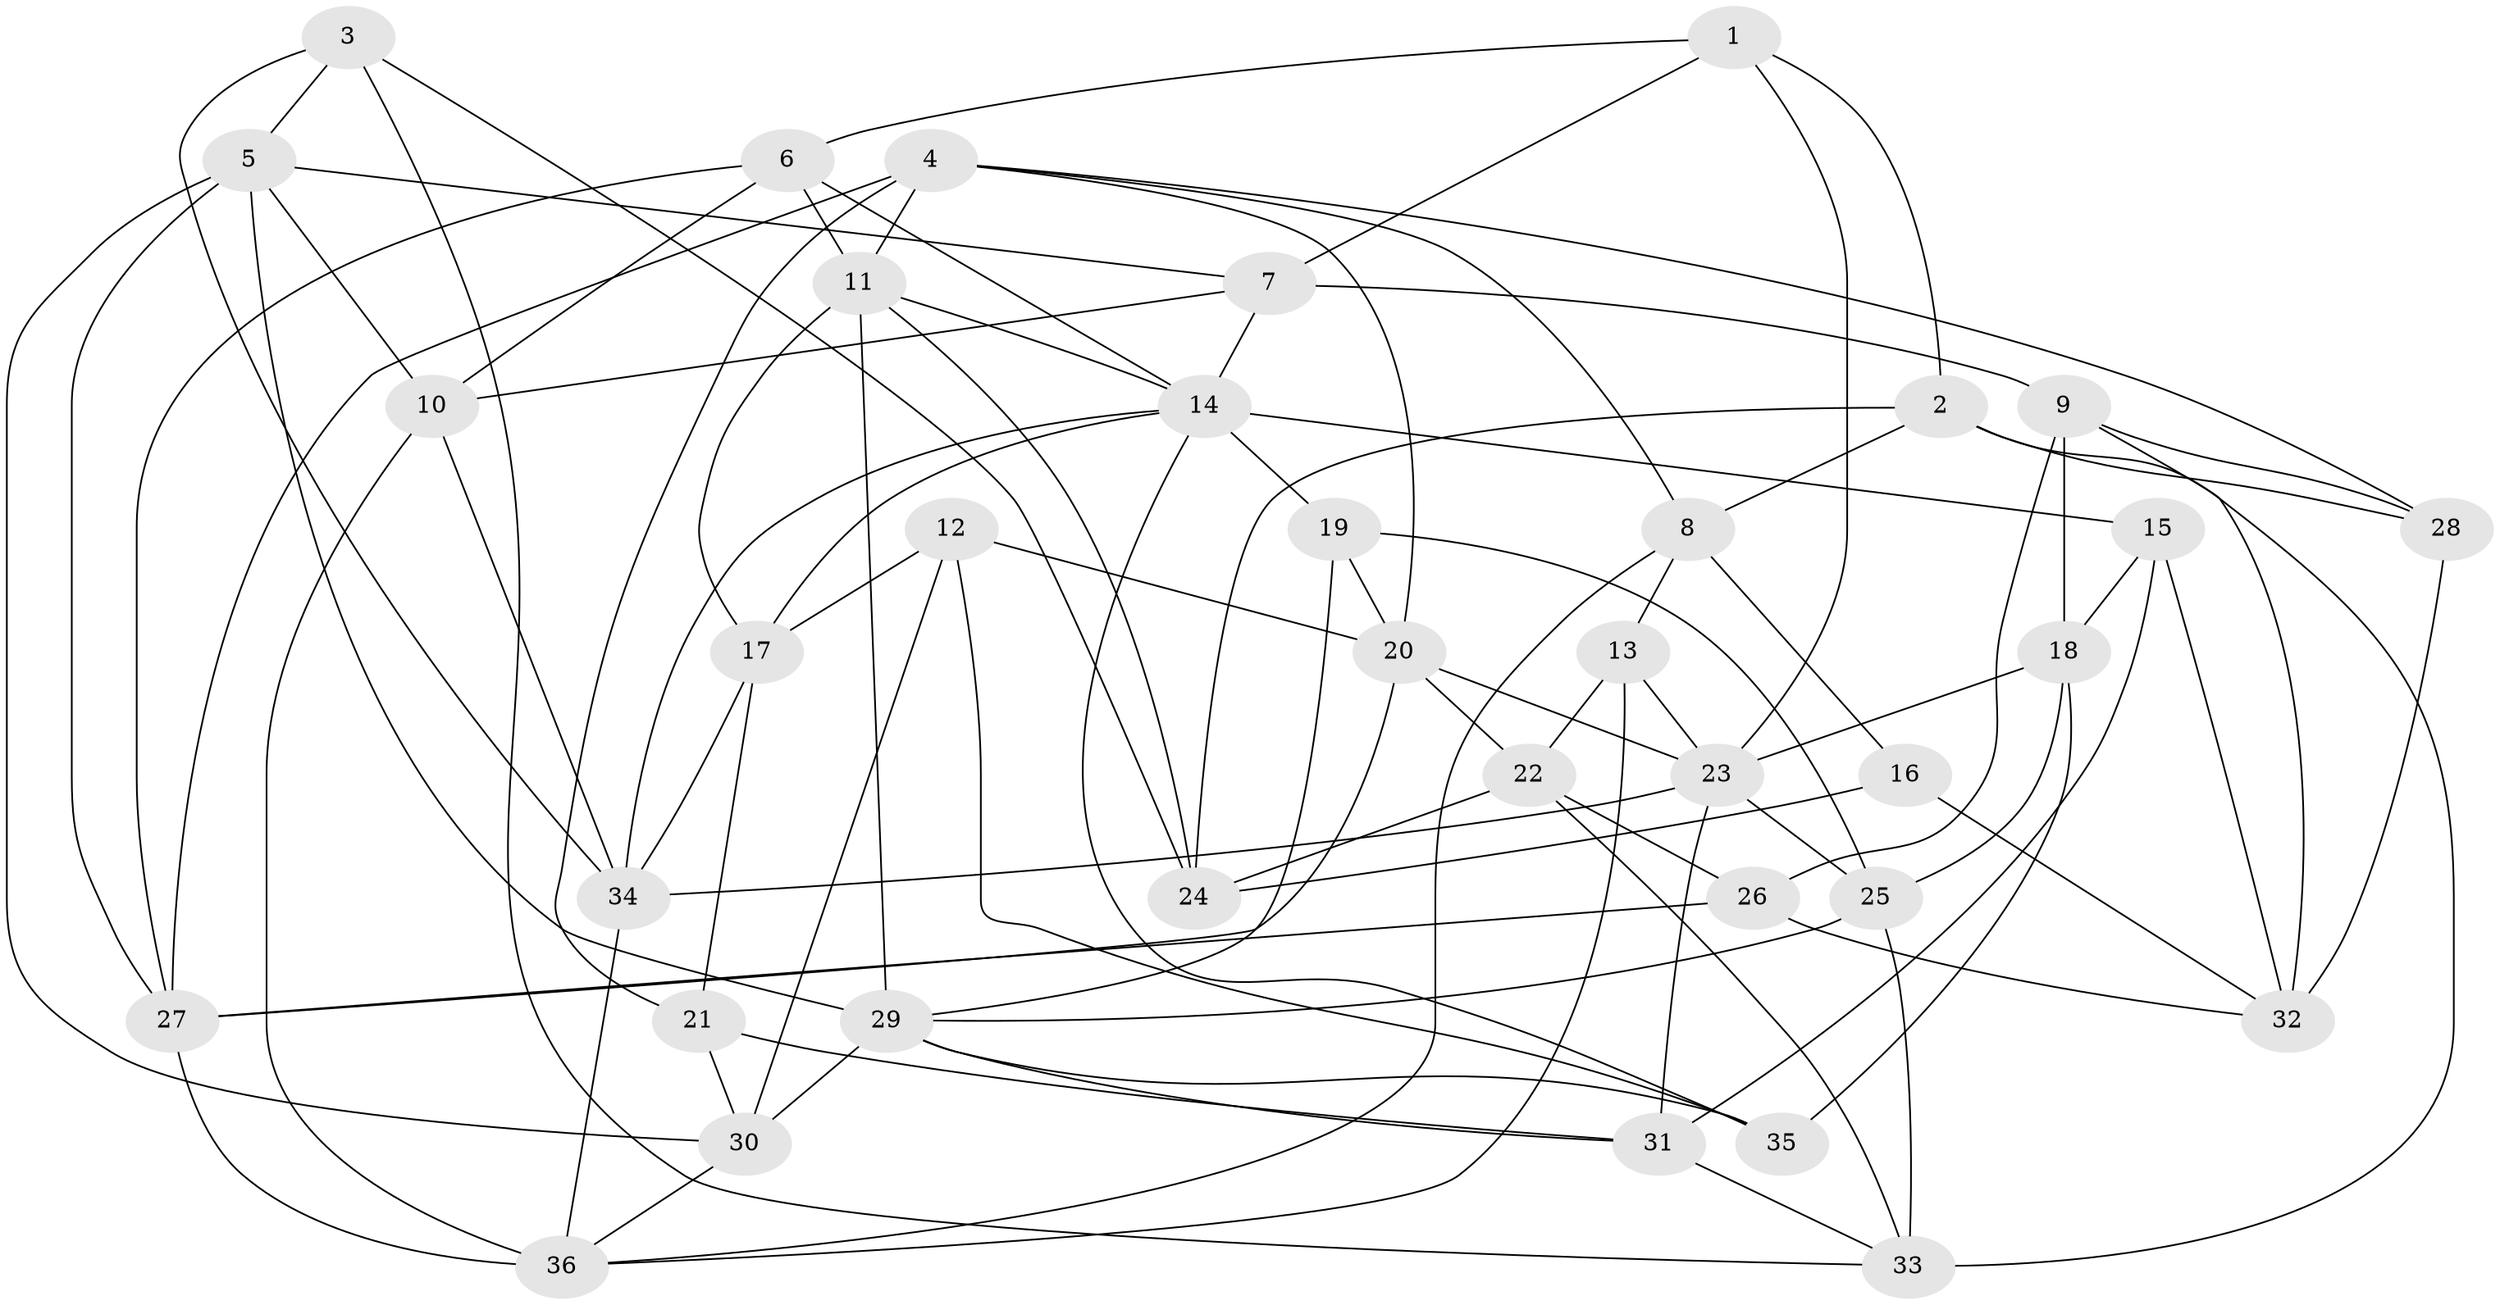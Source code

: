 // original degree distribution, {4: 1.0}
// Generated by graph-tools (version 1.1) at 2025/03/03/09/25 03:03:03]
// undirected, 36 vertices, 91 edges
graph export_dot {
graph [start="1"]
  node [color=gray90,style=filled];
  1;
  2;
  3;
  4;
  5;
  6;
  7;
  8;
  9;
  10;
  11;
  12;
  13;
  14;
  15;
  16;
  17;
  18;
  19;
  20;
  21;
  22;
  23;
  24;
  25;
  26;
  27;
  28;
  29;
  30;
  31;
  32;
  33;
  34;
  35;
  36;
  1 -- 2 [weight=1.0];
  1 -- 6 [weight=1.0];
  1 -- 7 [weight=1.0];
  1 -- 23 [weight=1.0];
  2 -- 8 [weight=1.0];
  2 -- 24 [weight=1.0];
  2 -- 28 [weight=1.0];
  2 -- 33 [weight=2.0];
  3 -- 5 [weight=1.0];
  3 -- 24 [weight=1.0];
  3 -- 33 [weight=1.0];
  3 -- 34 [weight=1.0];
  4 -- 8 [weight=1.0];
  4 -- 11 [weight=1.0];
  4 -- 20 [weight=1.0];
  4 -- 21 [weight=1.0];
  4 -- 27 [weight=1.0];
  4 -- 28 [weight=1.0];
  5 -- 7 [weight=1.0];
  5 -- 10 [weight=1.0];
  5 -- 27 [weight=1.0];
  5 -- 29 [weight=1.0];
  5 -- 30 [weight=1.0];
  6 -- 10 [weight=2.0];
  6 -- 11 [weight=1.0];
  6 -- 14 [weight=1.0];
  6 -- 27 [weight=1.0];
  7 -- 9 [weight=2.0];
  7 -- 10 [weight=1.0];
  7 -- 14 [weight=1.0];
  8 -- 13 [weight=1.0];
  8 -- 16 [weight=2.0];
  8 -- 36 [weight=1.0];
  9 -- 18 [weight=1.0];
  9 -- 26 [weight=1.0];
  9 -- 28 [weight=1.0];
  9 -- 32 [weight=1.0];
  10 -- 34 [weight=1.0];
  10 -- 36 [weight=1.0];
  11 -- 14 [weight=1.0];
  11 -- 17 [weight=1.0];
  11 -- 24 [weight=1.0];
  11 -- 29 [weight=1.0];
  12 -- 17 [weight=2.0];
  12 -- 20 [weight=1.0];
  12 -- 30 [weight=1.0];
  12 -- 35 [weight=2.0];
  13 -- 22 [weight=1.0];
  13 -- 23 [weight=1.0];
  13 -- 36 [weight=1.0];
  14 -- 15 [weight=1.0];
  14 -- 17 [weight=1.0];
  14 -- 19 [weight=1.0];
  14 -- 34 [weight=1.0];
  14 -- 35 [weight=1.0];
  15 -- 18 [weight=1.0];
  15 -- 31 [weight=1.0];
  15 -- 32 [weight=1.0];
  16 -- 24 [weight=2.0];
  16 -- 32 [weight=2.0];
  17 -- 21 [weight=1.0];
  17 -- 34 [weight=1.0];
  18 -- 23 [weight=1.0];
  18 -- 25 [weight=1.0];
  18 -- 35 [weight=2.0];
  19 -- 20 [weight=1.0];
  19 -- 25 [weight=1.0];
  19 -- 29 [weight=1.0];
  20 -- 22 [weight=2.0];
  20 -- 23 [weight=2.0];
  20 -- 27 [weight=1.0];
  21 -- 30 [weight=1.0];
  21 -- 31 [weight=1.0];
  22 -- 24 [weight=1.0];
  22 -- 26 [weight=1.0];
  22 -- 33 [weight=1.0];
  23 -- 25 [weight=2.0];
  23 -- 31 [weight=2.0];
  23 -- 34 [weight=1.0];
  25 -- 29 [weight=1.0];
  25 -- 33 [weight=1.0];
  26 -- 27 [weight=1.0];
  26 -- 32 [weight=1.0];
  27 -- 36 [weight=1.0];
  28 -- 32 [weight=1.0];
  29 -- 30 [weight=2.0];
  29 -- 31 [weight=1.0];
  29 -- 35 [weight=1.0];
  30 -- 36 [weight=1.0];
  31 -- 33 [weight=1.0];
  34 -- 36 [weight=1.0];
}
